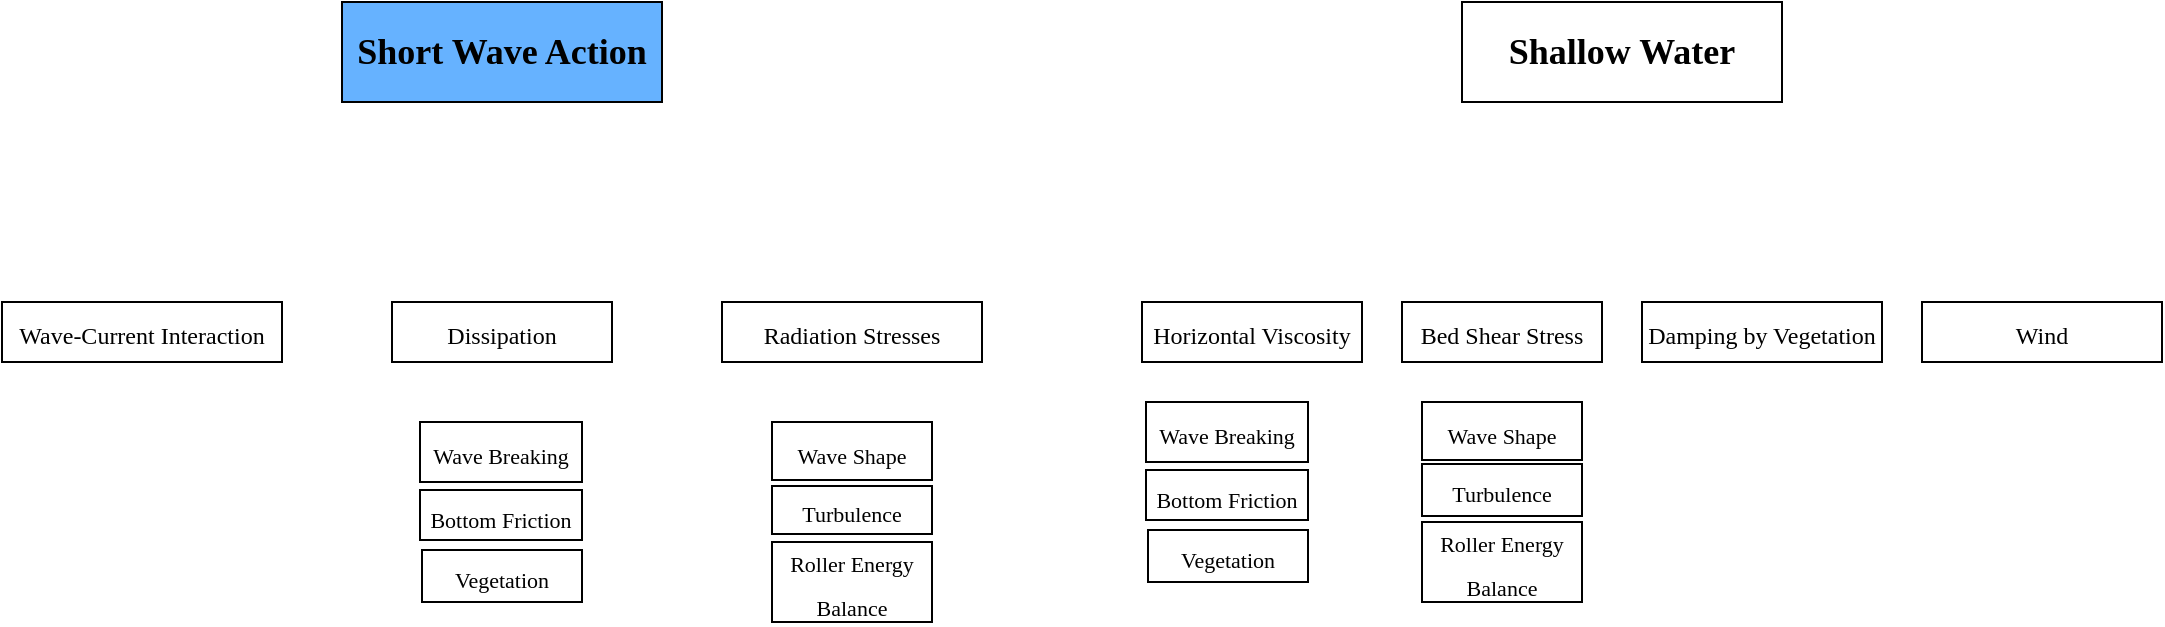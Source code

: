 <mxGraphModel dx="1381" dy="805" grid="1" gridSize="10" guides="1" tooltips="1" connect="1" arrows="1" fold="1" page="1" pageScale="1" pageWidth="1100" pageHeight="850" background="#ffffff"><root><mxCell id="0"/><mxCell id="1" parent="0"/><mxCell id="10" value="Short Wave Action" style="rounded=0;whiteSpace=wrap;html=1;fillColor=#66B2FF;fontFamily=Times New Roman;fontSize=18;align=center;flipH=1;gradientColor=none;fontStyle=1;glass=0;comic=0;shadow=0;" vertex="1" parent="1"><mxGeometry x="170" y="250" width="160" height="50" as="geometry"/></mxCell><mxCell id="12" value="Shallow Water" style="rounded=0;whiteSpace=wrap;html=1;fillColor=#FFFFFF;fontFamily=Times New Roman;fontSize=18;align=center;flipH=1;fontStyle=1" vertex="1" parent="1"><mxGeometry x="730" y="250" width="160" height="50" as="geometry"/></mxCell><mxCell id="13" value="&lt;font style=&quot;font-size: 12px&quot;&gt;Wave-Current Interaction&lt;/font&gt;" style="rounded=0;whiteSpace=wrap;html=1;fillColor=#FFFFFF;fontFamily=Times New Roman;fontSize=18;align=center;flipH=1;" vertex="1" parent="1"><mxGeometry y="400" width="140" height="30" as="geometry"/></mxCell><mxCell id="14" value="&lt;font style=&quot;font-size: 12px&quot;&gt;Dissipation&lt;/font&gt;" style="rounded=0;whiteSpace=wrap;html=1;fillColor=#FFFFFF;fontFamily=Times New Roman;fontSize=18;align=center;flipH=1;" vertex="1" parent="1"><mxGeometry x="195" y="400" width="110" height="30" as="geometry"/></mxCell><mxCell id="15" value="&lt;font style=&quot;font-size: 12px&quot;&gt;Radiation Stresses&lt;/font&gt;" style="rounded=0;whiteSpace=wrap;html=1;fillColor=#FFFFFF;fontFamily=Times New Roman;fontSize=18;align=center;flipH=1;" vertex="1" parent="1"><mxGeometry x="360" y="400" width="130" height="30" as="geometry"/></mxCell><mxCell id="16" value="&lt;font style=&quot;font-size: 11px&quot;&gt;Bottom Friction&lt;/font&gt;" style="rounded=0;whiteSpace=wrap;html=1;fillColor=#FFFFFF;fontFamily=Times New Roman;fontSize=18;align=center;flipH=1;" vertex="1" parent="1"><mxGeometry x="209" y="494" width="81" height="25" as="geometry"/></mxCell><mxCell id="17" value="&lt;font style=&quot;font-size: 11px&quot;&gt;Wave Breaking&lt;/font&gt;" style="rounded=0;whiteSpace=wrap;html=1;fillColor=#FFFFFF;fontFamily=Times New Roman;fontSize=18;align=center;flipH=1;" vertex="1" parent="1"><mxGeometry x="209" y="460" width="81" height="30" as="geometry"/></mxCell><mxCell id="18" value="&lt;font style=&quot;font-size: 11px&quot;&gt;Vegetation&lt;/font&gt;" style="rounded=0;whiteSpace=wrap;html=1;fillColor=#FFFFFF;fontFamily=Times New Roman;fontSize=18;align=center;flipH=1;" vertex="1" parent="1"><mxGeometry x="210" y="524" width="80" height="26" as="geometry"/></mxCell><mxCell id="19" value="&lt;font style=&quot;font-size: 11px&quot;&gt;Roller Energy Balance&lt;/font&gt;" style="rounded=0;whiteSpace=wrap;html=1;fillColor=#FFFFFF;fontFamily=Times New Roman;fontSize=18;align=center;flipH=1;" vertex="1" parent="1"><mxGeometry x="385" y="520" width="80" height="40" as="geometry"/></mxCell><mxCell id="20" value="&lt;font style=&quot;font-size: 11px&quot;&gt;Turbulence&lt;/font&gt;" style="rounded=0;whiteSpace=wrap;html=1;fillColor=#FFFFFF;fontFamily=Times New Roman;fontSize=18;align=center;flipH=1;" vertex="1" parent="1"><mxGeometry x="385" y="492" width="80" height="24" as="geometry"/></mxCell><mxCell id="21" value="&lt;font style=&quot;font-size: 11px&quot;&gt;Wave Shape&lt;/font&gt;" style="rounded=0;whiteSpace=wrap;html=1;fillColor=#FFFFFF;fontFamily=Times New Roman;fontSize=18;align=center;flipH=1;" vertex="1" parent="1"><mxGeometry x="385" y="460" width="80" height="29" as="geometry"/></mxCell><mxCell id="24" value="&lt;font style=&quot;font-size: 12px&quot;&gt;Horizontal Viscosity&lt;/font&gt;" style="rounded=0;whiteSpace=wrap;html=1;fillColor=#FFFFFF;fontFamily=Times New Roman;fontSize=18;align=center;flipH=1;" vertex="1" parent="1"><mxGeometry x="570" y="400" width="110" height="30" as="geometry"/></mxCell><mxCell id="25" value="&lt;font style=&quot;font-size: 12px&quot;&gt;Bed Shear Stress&lt;/font&gt;" style="rounded=0;whiteSpace=wrap;html=1;fillColor=#FFFFFF;fontFamily=Times New Roman;fontSize=18;align=center;flipH=1;" vertex="1" parent="1"><mxGeometry x="700" y="400" width="100" height="30" as="geometry"/></mxCell><mxCell id="26" value="&lt;font style=&quot;font-size: 12px&quot;&gt;Damping by Vegetation&lt;/font&gt;" style="rounded=0;whiteSpace=wrap;html=1;fillColor=#FFFFFF;fontFamily=Times New Roman;fontSize=18;align=center;flipH=1;" vertex="1" parent="1"><mxGeometry x="820" y="400" width="120" height="30" as="geometry"/></mxCell><mxCell id="27" value="&lt;font style=&quot;font-size: 11px&quot;&gt;Bottom Friction&lt;/font&gt;" style="rounded=0;whiteSpace=wrap;html=1;fillColor=#FFFFFF;fontFamily=Times New Roman;fontSize=18;align=center;flipH=1;" vertex="1" parent="1"><mxGeometry x="572" y="484" width="81" height="25" as="geometry"/></mxCell><mxCell id="28" value="&lt;font style=&quot;font-size: 11px&quot;&gt;Wave Breaking&lt;/font&gt;" style="rounded=0;whiteSpace=wrap;html=1;fillColor=#FFFFFF;fontFamily=Times New Roman;fontSize=18;align=center;flipH=1;" vertex="1" parent="1"><mxGeometry x="572" y="450" width="81" height="30" as="geometry"/></mxCell><mxCell id="29" value="&lt;font style=&quot;font-size: 11px&quot;&gt;Vegetation&lt;/font&gt;" style="rounded=0;whiteSpace=wrap;html=1;fillColor=#FFFFFF;fontFamily=Times New Roman;fontSize=18;align=center;flipH=1;" vertex="1" parent="1"><mxGeometry x="573" y="514" width="80" height="26" as="geometry"/></mxCell><mxCell id="30" value="&lt;font style=&quot;font-size: 11px&quot;&gt;Roller Energy Balance&lt;/font&gt;" style="rounded=0;whiteSpace=wrap;html=1;fillColor=#FFFFFF;fontFamily=Times New Roman;fontSize=18;align=center;flipH=1;" vertex="1" parent="1"><mxGeometry x="710" y="510" width="80" height="40" as="geometry"/></mxCell><mxCell id="31" value="&lt;font style=&quot;font-size: 11px&quot;&gt;Turbulence&lt;/font&gt;" style="rounded=0;whiteSpace=wrap;html=1;fillColor=#FFFFFF;fontFamily=Times New Roman;fontSize=18;align=center;flipH=1;" vertex="1" parent="1"><mxGeometry x="710" y="481" width="80" height="26" as="geometry"/></mxCell><mxCell id="32" value="&lt;font style=&quot;font-size: 11px&quot;&gt;Wave Shape&lt;/font&gt;" style="rounded=0;whiteSpace=wrap;html=1;fillColor=#FFFFFF;fontFamily=Times New Roman;fontSize=18;align=center;flipH=1;" vertex="1" parent="1"><mxGeometry x="710" y="450" width="80" height="29" as="geometry"/></mxCell><mxCell id="33" value="&lt;font style=&quot;font-size: 12px&quot;&gt;Wind&lt;/font&gt;" style="rounded=0;whiteSpace=wrap;html=1;fillColor=#FFFFFF;fontFamily=Times New Roman;fontSize=18;align=center;flipH=1;" vertex="1" parent="1"><mxGeometry x="960" y="400" width="120" height="30" as="geometry"/></mxCell></root></mxGraphModel>